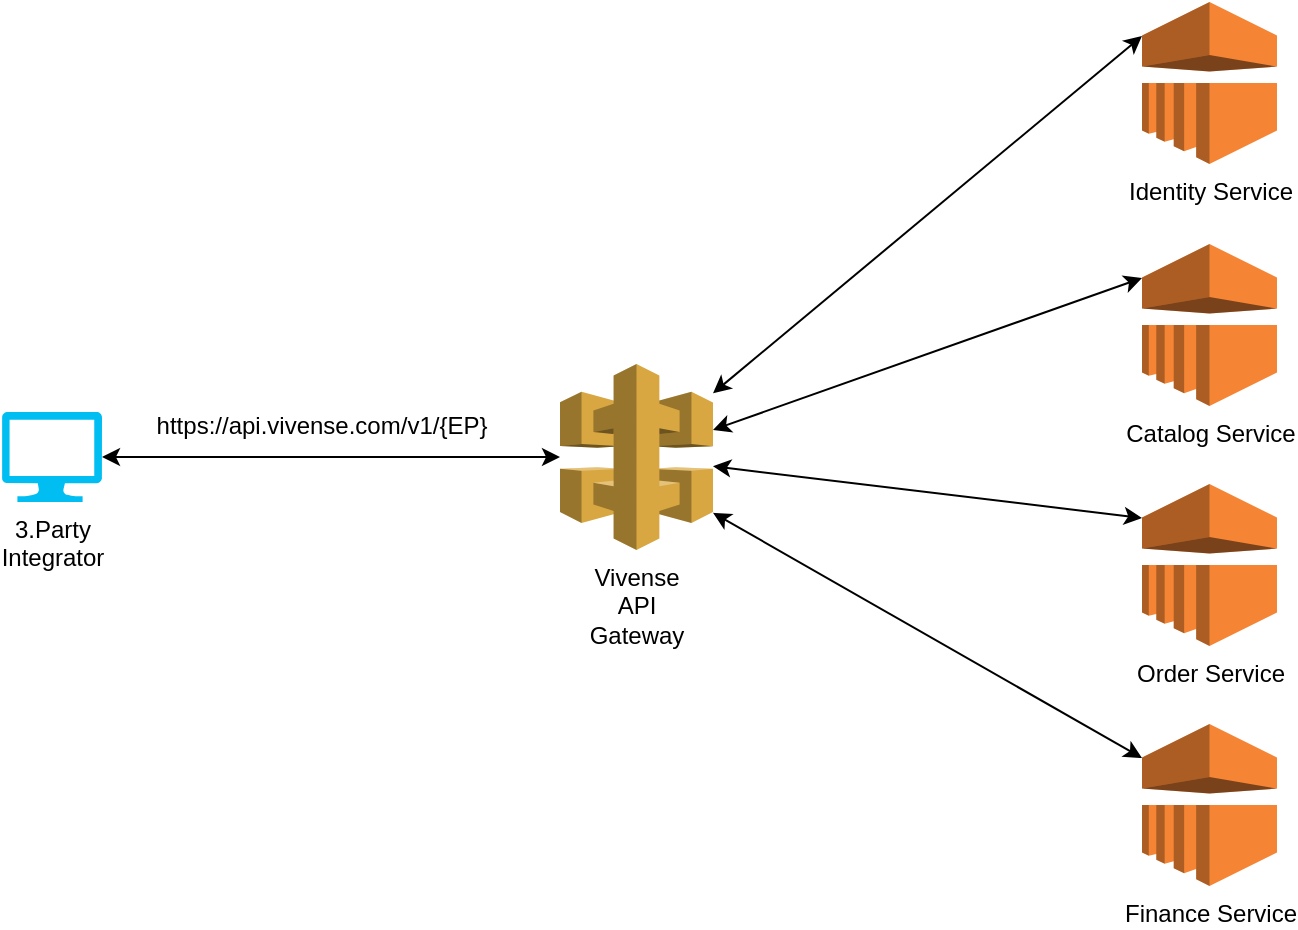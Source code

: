 <mxfile version="13.8.0" type="github">
  <diagram id="u-bATDFUxkpWub2HbcI-" name="Page-1">
    <mxGraphModel dx="1422" dy="762" grid="1" gridSize="10" guides="1" tooltips="1" connect="1" arrows="1" fold="1" page="1" pageScale="1" pageWidth="827" pageHeight="1169" math="0" shadow="0">
      <root>
        <mxCell id="0" />
        <mxCell id="1" parent="0" />
        <mxCell id="x_PmbxOotKNVlHbJFPFk-1" value="Vivense&lt;br&gt;API&lt;br&gt;Gateway" style="outlineConnect=0;dashed=0;verticalLabelPosition=bottom;verticalAlign=top;align=center;html=1;shape=mxgraph.aws3.api_gateway;fillColor=#D9A741;gradientColor=none;" vertex="1" parent="1">
          <mxGeometry x="349" y="220" width="76.5" height="93" as="geometry" />
        </mxCell>
        <mxCell id="x_PmbxOotKNVlHbJFPFk-2" value="Identity Service" style="outlineConnect=0;dashed=0;verticalLabelPosition=bottom;verticalAlign=top;align=center;html=1;shape=mxgraph.aws3.emr;fillColor=#F58534;gradientColor=none;" vertex="1" parent="1">
          <mxGeometry x="640" y="39" width="67.5" height="81" as="geometry" />
        </mxCell>
        <mxCell id="x_PmbxOotKNVlHbJFPFk-3" value="Catalog Service" style="outlineConnect=0;dashed=0;verticalLabelPosition=bottom;verticalAlign=top;align=center;html=1;shape=mxgraph.aws3.emr;fillColor=#F58534;gradientColor=none;" vertex="1" parent="1">
          <mxGeometry x="640" y="160" width="67.5" height="81" as="geometry" />
        </mxCell>
        <mxCell id="x_PmbxOotKNVlHbJFPFk-4" value="3.Party&lt;br&gt;Integrator" style="verticalLabelPosition=bottom;html=1;verticalAlign=top;align=center;strokeColor=none;fillColor=#00BEF2;shape=mxgraph.azure.computer;pointerEvents=1;" vertex="1" parent="1">
          <mxGeometry x="70" y="244" width="50" height="45" as="geometry" />
        </mxCell>
        <mxCell id="x_PmbxOotKNVlHbJFPFk-5" value="" style="endArrow=classic;startArrow=classic;html=1;exitX=1;exitY=0.5;exitDx=0;exitDy=0;exitPerimeter=0;" edge="1" parent="1" source="x_PmbxOotKNVlHbJFPFk-4" target="x_PmbxOotKNVlHbJFPFk-1">
          <mxGeometry width="50" height="50" relative="1" as="geometry">
            <mxPoint x="400" y="340" as="sourcePoint" />
            <mxPoint x="450" y="290" as="targetPoint" />
          </mxGeometry>
        </mxCell>
        <mxCell id="x_PmbxOotKNVlHbJFPFk-6" value="" style="endArrow=classic;startArrow=classic;html=1;entryX=0;entryY=0.21;entryDx=0;entryDy=0;entryPerimeter=0;" edge="1" parent="1" source="x_PmbxOotKNVlHbJFPFk-1" target="x_PmbxOotKNVlHbJFPFk-2">
          <mxGeometry width="50" height="50" relative="1" as="geometry">
            <mxPoint x="400" y="340" as="sourcePoint" />
            <mxPoint x="450" y="290" as="targetPoint" />
          </mxGeometry>
        </mxCell>
        <mxCell id="x_PmbxOotKNVlHbJFPFk-7" value="" style="endArrow=classic;startArrow=classic;html=1;entryX=0;entryY=0.21;entryDx=0;entryDy=0;entryPerimeter=0;" edge="1" parent="1" source="x_PmbxOotKNVlHbJFPFk-1" target="x_PmbxOotKNVlHbJFPFk-3">
          <mxGeometry width="50" height="50" relative="1" as="geometry">
            <mxPoint x="400" y="340" as="sourcePoint" />
            <mxPoint x="450" y="290" as="targetPoint" />
          </mxGeometry>
        </mxCell>
        <mxCell id="x_PmbxOotKNVlHbJFPFk-8" value="https://api.vivense.com/v1/{EP}" style="text;html=1;strokeColor=none;fillColor=none;align=center;verticalAlign=middle;whiteSpace=wrap;rounded=0;" vertex="1" parent="1">
          <mxGeometry x="210" y="241" width="40" height="20" as="geometry" />
        </mxCell>
        <mxCell id="x_PmbxOotKNVlHbJFPFk-9" value="Order Service" style="outlineConnect=0;dashed=0;verticalLabelPosition=bottom;verticalAlign=top;align=center;html=1;shape=mxgraph.aws3.emr;fillColor=#F58534;gradientColor=none;" vertex="1" parent="1">
          <mxGeometry x="640" y="280" width="67.5" height="81" as="geometry" />
        </mxCell>
        <mxCell id="x_PmbxOotKNVlHbJFPFk-10" value="Finance Service" style="outlineConnect=0;dashed=0;verticalLabelPosition=bottom;verticalAlign=top;align=center;html=1;shape=mxgraph.aws3.emr;fillColor=#F58534;gradientColor=none;" vertex="1" parent="1">
          <mxGeometry x="640" y="400" width="67.5" height="81" as="geometry" />
        </mxCell>
        <mxCell id="x_PmbxOotKNVlHbJFPFk-11" value="" style="endArrow=classic;startArrow=classic;html=1;entryX=0;entryY=0.21;entryDx=0;entryDy=0;entryPerimeter=0;" edge="1" parent="1" source="x_PmbxOotKNVlHbJFPFk-1" target="x_PmbxOotKNVlHbJFPFk-9">
          <mxGeometry width="50" height="50" relative="1" as="geometry">
            <mxPoint x="400" y="340" as="sourcePoint" />
            <mxPoint x="450" y="290" as="targetPoint" />
          </mxGeometry>
        </mxCell>
        <mxCell id="x_PmbxOotKNVlHbJFPFk-12" value="" style="endArrow=classic;startArrow=classic;html=1;entryX=0;entryY=0.21;entryDx=0;entryDy=0;entryPerimeter=0;exitX=1;exitY=0.8;exitDx=0;exitDy=0;exitPerimeter=0;" edge="1" parent="1" source="x_PmbxOotKNVlHbJFPFk-1" target="x_PmbxOotKNVlHbJFPFk-10">
          <mxGeometry width="50" height="50" relative="1" as="geometry">
            <mxPoint x="400" y="340" as="sourcePoint" />
            <mxPoint x="450" y="290" as="targetPoint" />
          </mxGeometry>
        </mxCell>
      </root>
    </mxGraphModel>
  </diagram>
</mxfile>
